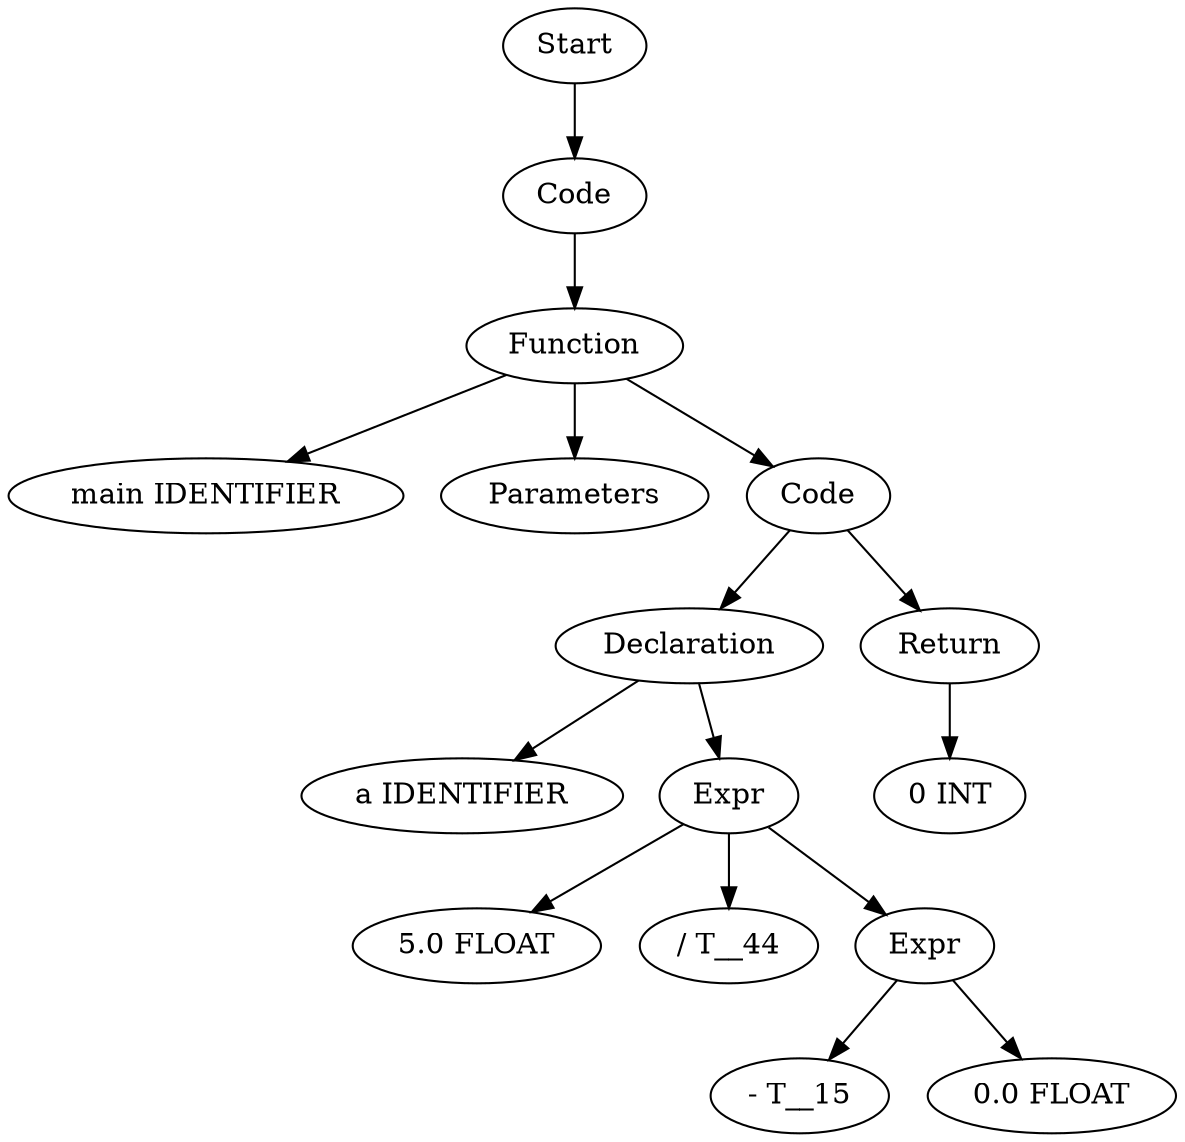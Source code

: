digraph AST {
  "129530593445296" [label="Start"];
  "129530593445296" -> "129530593455520";
  "129530593455520" [label="Code"];
  "129530593455520" -> "129530593450240";
  "129530593450240" [label="Function"];
  "129530593450240" -> "129530593458256";
  "129530593450240" -> "129530593614080";
  "129530593450240" -> "129530593618160";
  "129530593458256" [label="main IDENTIFIER"];
  "129530593614080" [label="Parameters"];
  "129530593618160" [label="Code"];
  "129530593618160" -> "129530593617200";
  "129530593618160" -> "129530593618496";
  "129530593617200" [label="Declaration"];
  "129530593617200" -> "129530593615088";
  "129530593617200" -> "129530593618688";
  "129530593615088" [label="a IDENTIFIER"];
  "129530593618688" [label="Expr"];
  "129530593618688" -> "129530593616384";
  "129530593618688" -> "129530593617104";
  "129530593618688" -> "129530593616432";
  "129530593616384" [label="5.0 FLOAT"];
  "129530593617104" [label="/ T__44"];
  "129530593616432" [label="Expr"];
  "129530593616432" -> "129530593612352";
  "129530593616432" -> "129530593610576";
  "129530593612352" [label="- T__15"];
  "129530593610576" [label="0.0 FLOAT"];
  "129530593618496" [label="Return"];
  "129530593618496" -> "129530593613984";
  "129530593613984" [label="0 INT"];
}
